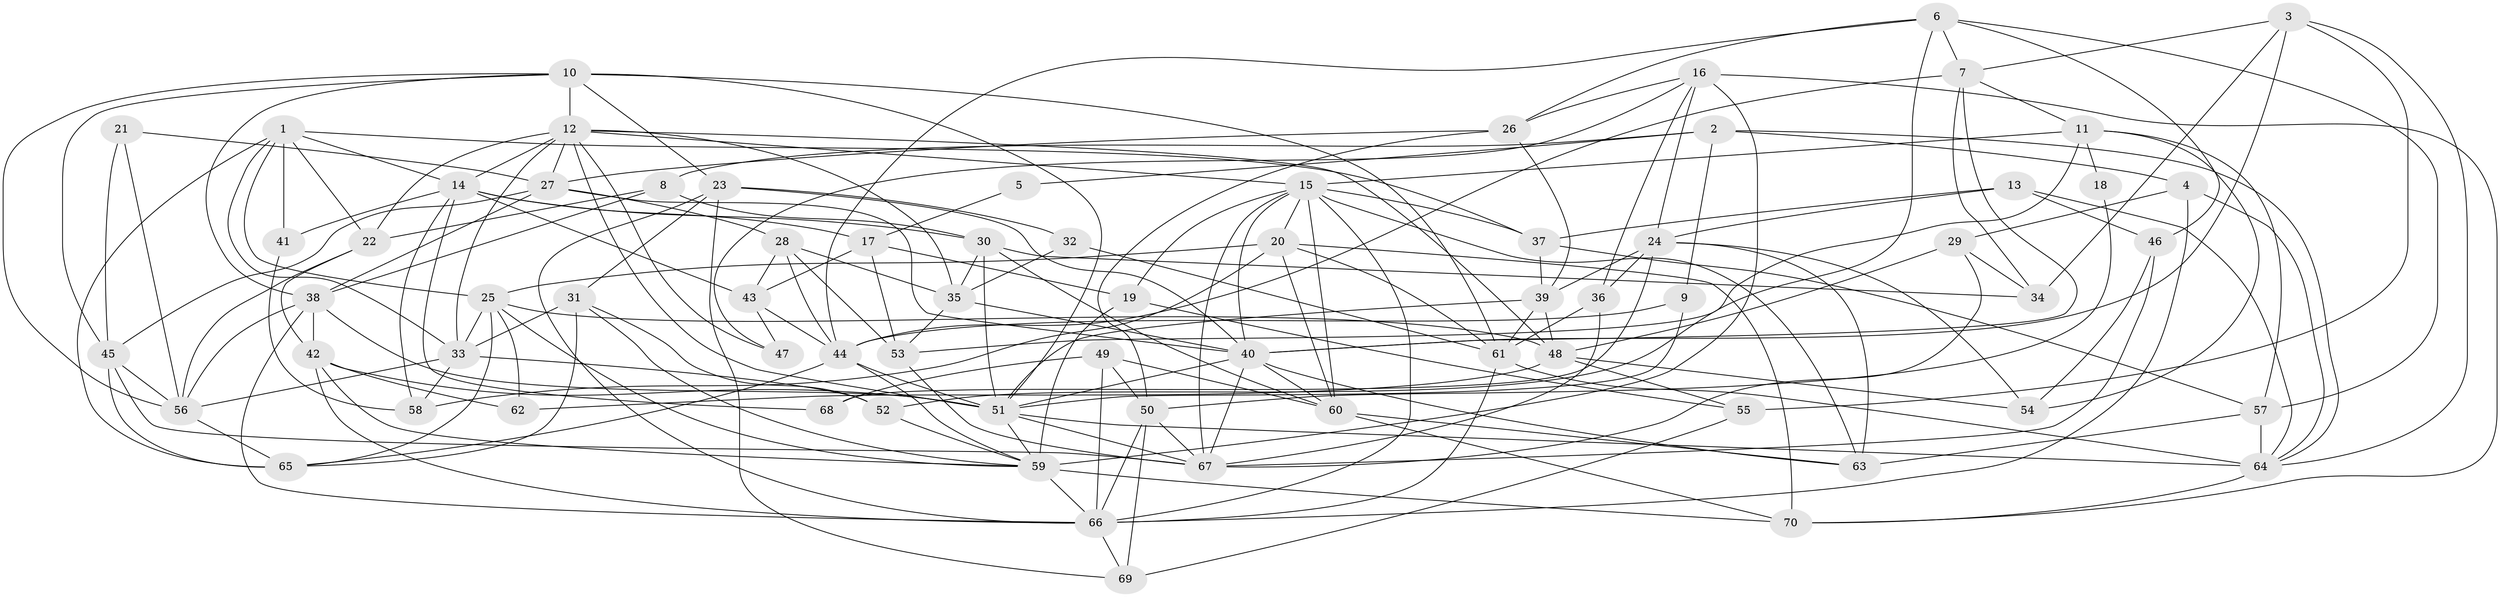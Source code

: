// original degree distribution, {5: 0.22302158273381295, 4: 0.2446043165467626, 6: 0.07913669064748201, 3: 0.2733812949640288, 7: 0.050359712230215826, 2: 0.12949640287769784}
// Generated by graph-tools (version 1.1) at 2025/02/03/09/25 03:02:12]
// undirected, 70 vertices, 198 edges
graph export_dot {
graph [start="1"]
  node [color=gray90,style=filled];
  1;
  2;
  3;
  4;
  5;
  6;
  7;
  8;
  9;
  10;
  11;
  12;
  13;
  14;
  15;
  16;
  17;
  18;
  19;
  20;
  21;
  22;
  23;
  24;
  25;
  26;
  27;
  28;
  29;
  30;
  31;
  32;
  33;
  34;
  35;
  36;
  37;
  38;
  39;
  40;
  41;
  42;
  43;
  44;
  45;
  46;
  47;
  48;
  49;
  50;
  51;
  52;
  53;
  54;
  55;
  56;
  57;
  58;
  59;
  60;
  61;
  62;
  63;
  64;
  65;
  66;
  67;
  68;
  69;
  70;
  1 -- 14 [weight=1.0];
  1 -- 22 [weight=1.0];
  1 -- 25 [weight=1.0];
  1 -- 33 [weight=1.0];
  1 -- 37 [weight=1.0];
  1 -- 41 [weight=1.0];
  1 -- 65 [weight=1.0];
  2 -- 4 [weight=1.0];
  2 -- 5 [weight=1.0];
  2 -- 8 [weight=1.0];
  2 -- 9 [weight=2.0];
  2 -- 64 [weight=1.0];
  3 -- 7 [weight=1.0];
  3 -- 34 [weight=1.0];
  3 -- 40 [weight=1.0];
  3 -- 55 [weight=1.0];
  3 -- 64 [weight=1.0];
  4 -- 29 [weight=1.0];
  4 -- 64 [weight=1.0];
  4 -- 66 [weight=1.0];
  5 -- 17 [weight=1.0];
  6 -- 7 [weight=1.0];
  6 -- 26 [weight=1.0];
  6 -- 44 [weight=1.0];
  6 -- 46 [weight=1.0];
  6 -- 52 [weight=1.0];
  6 -- 57 [weight=1.0];
  7 -- 11 [weight=1.0];
  7 -- 34 [weight=1.0];
  7 -- 40 [weight=1.0];
  7 -- 44 [weight=1.0];
  8 -- 22 [weight=1.0];
  8 -- 30 [weight=1.0];
  8 -- 38 [weight=1.0];
  9 -- 44 [weight=1.0];
  9 -- 51 [weight=2.0];
  10 -- 12 [weight=1.0];
  10 -- 23 [weight=1.0];
  10 -- 38 [weight=1.0];
  10 -- 45 [weight=1.0];
  10 -- 51 [weight=1.0];
  10 -- 56 [weight=1.0];
  10 -- 61 [weight=1.0];
  11 -- 15 [weight=1.0];
  11 -- 18 [weight=1.0];
  11 -- 53 [weight=1.0];
  11 -- 54 [weight=1.0];
  11 -- 57 [weight=1.0];
  12 -- 14 [weight=2.0];
  12 -- 15 [weight=1.0];
  12 -- 22 [weight=1.0];
  12 -- 27 [weight=1.0];
  12 -- 33 [weight=1.0];
  12 -- 35 [weight=1.0];
  12 -- 47 [weight=1.0];
  12 -- 48 [weight=1.0];
  12 -- 51 [weight=1.0];
  13 -- 24 [weight=1.0];
  13 -- 37 [weight=1.0];
  13 -- 46 [weight=1.0];
  13 -- 64 [weight=1.0];
  14 -- 17 [weight=1.0];
  14 -- 30 [weight=1.0];
  14 -- 41 [weight=1.0];
  14 -- 43 [weight=1.0];
  14 -- 58 [weight=1.0];
  14 -- 68 [weight=1.0];
  15 -- 19 [weight=1.0];
  15 -- 20 [weight=1.0];
  15 -- 37 [weight=1.0];
  15 -- 40 [weight=1.0];
  15 -- 60 [weight=1.0];
  15 -- 63 [weight=1.0];
  15 -- 66 [weight=1.0];
  15 -- 67 [weight=1.0];
  16 -- 24 [weight=1.0];
  16 -- 26 [weight=1.0];
  16 -- 36 [weight=1.0];
  16 -- 47 [weight=1.0];
  16 -- 59 [weight=3.0];
  16 -- 70 [weight=1.0];
  17 -- 19 [weight=1.0];
  17 -- 43 [weight=1.0];
  17 -- 53 [weight=1.0];
  18 -- 50 [weight=1.0];
  19 -- 55 [weight=1.0];
  19 -- 59 [weight=1.0];
  20 -- 25 [weight=1.0];
  20 -- 58 [weight=1.0];
  20 -- 60 [weight=1.0];
  20 -- 61 [weight=1.0];
  20 -- 70 [weight=1.0];
  21 -- 27 [weight=1.0];
  21 -- 45 [weight=1.0];
  21 -- 56 [weight=1.0];
  22 -- 42 [weight=1.0];
  22 -- 56 [weight=1.0];
  23 -- 31 [weight=1.0];
  23 -- 32 [weight=1.0];
  23 -- 40 [weight=1.0];
  23 -- 66 [weight=1.0];
  23 -- 69 [weight=1.0];
  24 -- 36 [weight=1.0];
  24 -- 39 [weight=1.0];
  24 -- 54 [weight=1.0];
  24 -- 63 [weight=1.0];
  24 -- 68 [weight=1.0];
  25 -- 33 [weight=1.0];
  25 -- 48 [weight=1.0];
  25 -- 59 [weight=1.0];
  25 -- 62 [weight=1.0];
  25 -- 65 [weight=1.0];
  26 -- 27 [weight=1.0];
  26 -- 39 [weight=1.0];
  26 -- 50 [weight=1.0];
  27 -- 28 [weight=1.0];
  27 -- 38 [weight=1.0];
  27 -- 40 [weight=1.0];
  27 -- 45 [weight=1.0];
  28 -- 35 [weight=1.0];
  28 -- 43 [weight=2.0];
  28 -- 44 [weight=1.0];
  28 -- 53 [weight=1.0];
  29 -- 34 [weight=1.0];
  29 -- 48 [weight=1.0];
  29 -- 67 [weight=1.0];
  30 -- 34 [weight=1.0];
  30 -- 35 [weight=1.0];
  30 -- 51 [weight=1.0];
  30 -- 60 [weight=1.0];
  31 -- 33 [weight=1.0];
  31 -- 52 [weight=1.0];
  31 -- 59 [weight=1.0];
  31 -- 65 [weight=1.0];
  32 -- 35 [weight=1.0];
  32 -- 61 [weight=1.0];
  33 -- 52 [weight=1.0];
  33 -- 56 [weight=1.0];
  33 -- 58 [weight=1.0];
  35 -- 40 [weight=1.0];
  35 -- 53 [weight=1.0];
  36 -- 61 [weight=1.0];
  36 -- 67 [weight=1.0];
  37 -- 39 [weight=1.0];
  37 -- 57 [weight=1.0];
  38 -- 42 [weight=1.0];
  38 -- 51 [weight=1.0];
  38 -- 56 [weight=1.0];
  38 -- 66 [weight=1.0];
  39 -- 48 [weight=2.0];
  39 -- 51 [weight=1.0];
  39 -- 61 [weight=2.0];
  40 -- 51 [weight=1.0];
  40 -- 60 [weight=1.0];
  40 -- 63 [weight=1.0];
  40 -- 67 [weight=1.0];
  41 -- 58 [weight=1.0];
  42 -- 51 [weight=1.0];
  42 -- 59 [weight=1.0];
  42 -- 62 [weight=1.0];
  42 -- 66 [weight=1.0];
  43 -- 44 [weight=1.0];
  43 -- 47 [weight=1.0];
  44 -- 51 [weight=1.0];
  44 -- 59 [weight=1.0];
  44 -- 65 [weight=1.0];
  45 -- 56 [weight=1.0];
  45 -- 65 [weight=1.0];
  45 -- 67 [weight=1.0];
  46 -- 54 [weight=1.0];
  46 -- 67 [weight=1.0];
  48 -- 54 [weight=1.0];
  48 -- 55 [weight=1.0];
  48 -- 62 [weight=1.0];
  49 -- 50 [weight=1.0];
  49 -- 60 [weight=1.0];
  49 -- 66 [weight=1.0];
  49 -- 68 [weight=1.0];
  50 -- 66 [weight=1.0];
  50 -- 67 [weight=1.0];
  50 -- 69 [weight=1.0];
  51 -- 59 [weight=1.0];
  51 -- 64 [weight=2.0];
  51 -- 67 [weight=1.0];
  52 -- 59 [weight=1.0];
  53 -- 67 [weight=1.0];
  55 -- 69 [weight=1.0];
  56 -- 65 [weight=1.0];
  57 -- 63 [weight=1.0];
  57 -- 64 [weight=2.0];
  59 -- 66 [weight=1.0];
  59 -- 70 [weight=1.0];
  60 -- 63 [weight=1.0];
  60 -- 70 [weight=2.0];
  61 -- 64 [weight=1.0];
  61 -- 66 [weight=1.0];
  64 -- 70 [weight=1.0];
  66 -- 69 [weight=1.0];
}
